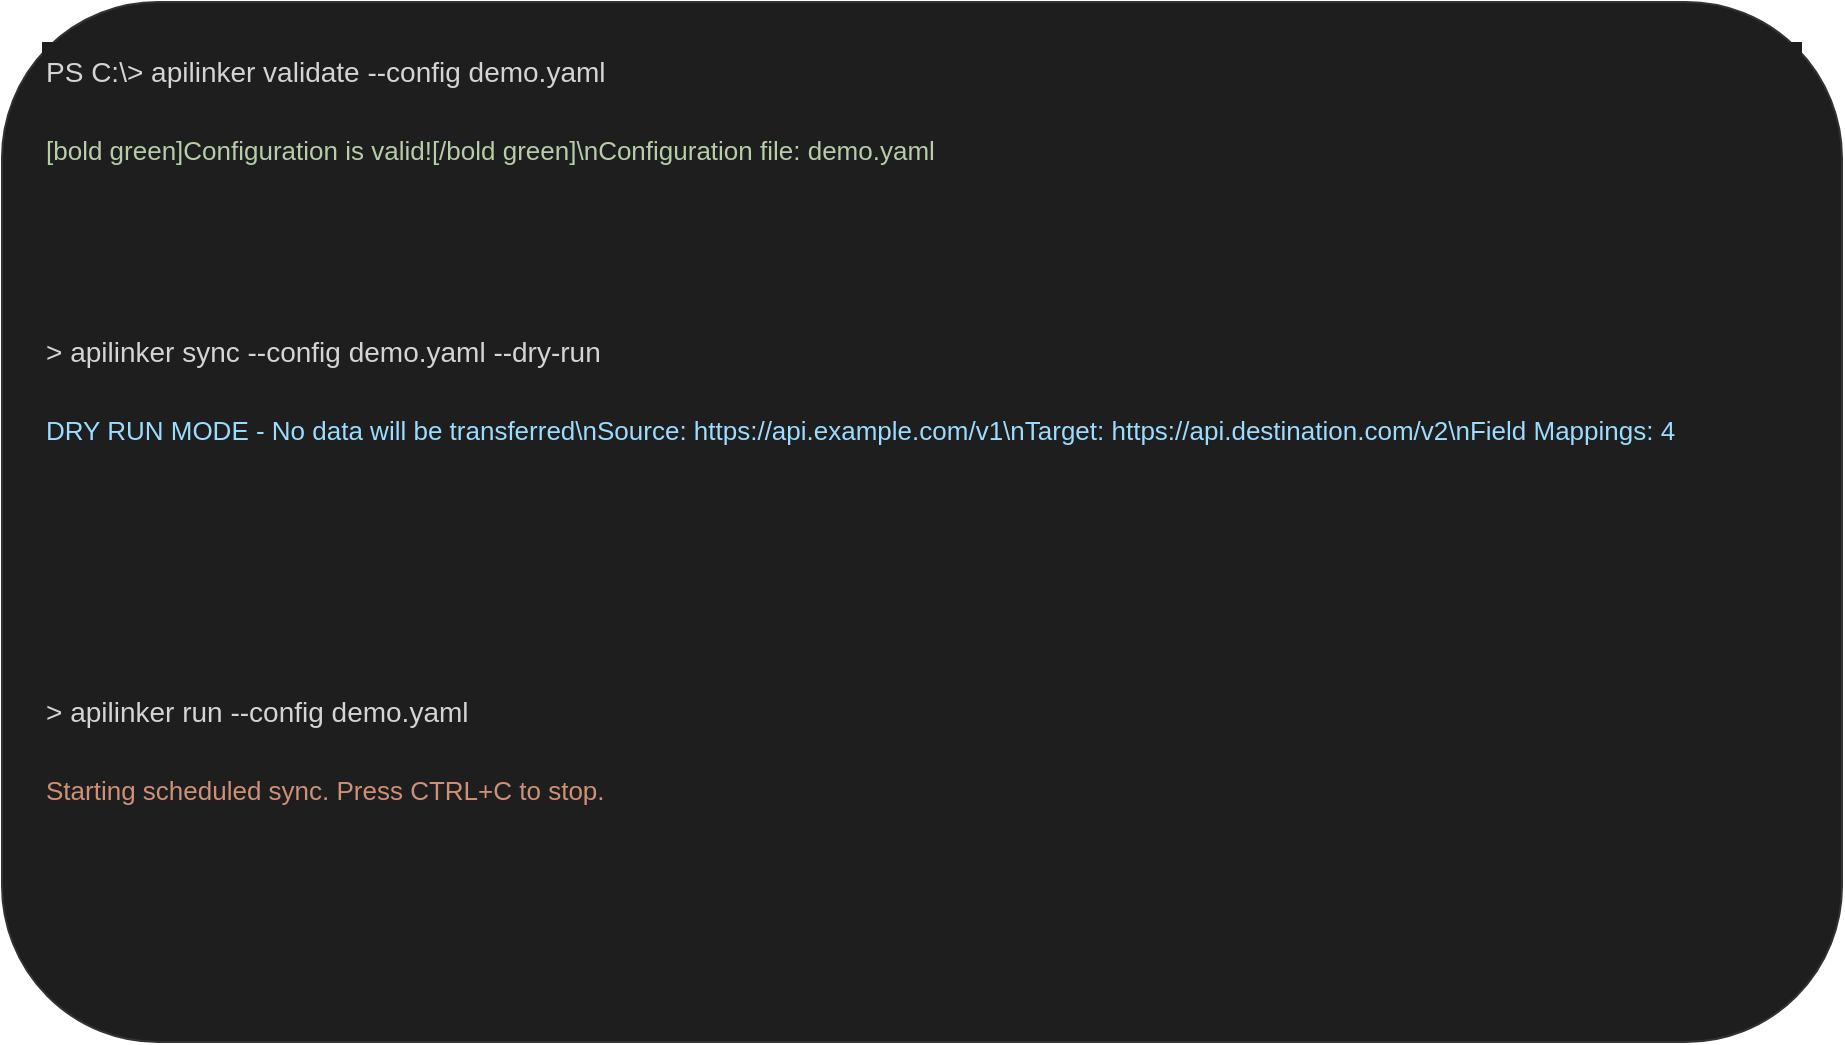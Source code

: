 <mxfile version="22.0.8">
  <diagram id="cli-06" name="CLI Screenshot Mock">
    <mxGraphModel dx="1200" dy="800" grid="1" gridSize="10" guides="1" tooltips="1" connect="1" arrows="1" page="1" pageScale="1" pageWidth="1600" pageHeight="1000">
      <root>
        <mxCell id="0"/>
        <mxCell id="1" parent="0"/>
        
        <mxCell id="window" value="" style="rounded=1;whiteSpace=wrap;html=1;fillColor=#1e1e1e;strokeColor=#333333" vertex="1" parent="1">
          <mxGeometry x="140" y="140" width="920" height="520" as="geometry"/>
        </mxCell>
        <mxCell id="title" value="PS C:\\> apilinker validate --config demo.yaml" style="whiteSpace=wrap;html=1;fillColor=#1e1e1e;strokeColor=none;fontColor=#d4d4d4;fontSize=14;align=left;verticalAlign=top" vertex="1" parent="1">
          <mxGeometry x="160" y="160" width="880" height="40" as="geometry"/>
        </mxCell>
        <mxCell id="out1" value="[bold green]Configuration is valid![/bold green]\nConfiguration file: demo.yaml" style="whiteSpace=wrap;html=1;fillColor=#1e1e1e;strokeColor=none;fontColor=#b5cea8;fontSize=13;align=left;verticalAlign=top" vertex="1" parent="1">
          <mxGeometry x="160" y="200" width="880" height="80" as="geometry"/>
        </mxCell>
        <mxCell id="cmd2" value="> apilinker sync --config demo.yaml --dry-run" style="whiteSpace=wrap;html=1;fillColor=#1e1e1e;strokeColor=none;fontColor=#d4d4d4;fontSize=14;align=left;verticalAlign=top" vertex="1" parent="1">
          <mxGeometry x="160" y="300" width="880" height="40" as="geometry"/>
        </mxCell>
        <mxCell id="out2" value="DRY RUN MODE - No data will be transferred\nSource: https://api.example.com/v1\nTarget: https://api.destination.com/v2\nField Mappings: 4" style="whiteSpace=wrap;html=1;fillColor=#1e1e1e;strokeColor=none;fontColor=#9cdcfe;fontSize=13;align=left;verticalAlign=top" vertex="1" parent="1">
          <mxGeometry x="160" y="340" width="880" height="120" as="geometry"/>
        </mxCell>
        <mxCell id="cmd3" value="> apilinker run --config demo.yaml" style="whiteSpace=wrap;html=1;fillColor=#1e1e1e;strokeColor=none;fontColor=#d4d4d4;fontSize=14;align=left;verticalAlign=top" vertex="1" parent="1">
          <mxGeometry x="160" y="480" width="880" height="40" as="geometry"/>
        </mxCell>
        <mxCell id="out3" value="Starting scheduled sync. Press CTRL+C to stop." style="whiteSpace=wrap;html=1;fillColor=#1e1e1e;strokeColor=none;fontColor=#ce9178;fontSize=13;align=left;verticalAlign=top" vertex="1" parent="1">
          <mxGeometry x="160" y="520" width="880" height="40" as="geometry"/>
        </mxCell>
      </root>
    </mxGraphModel>
  </diagram>
</mxfile>


